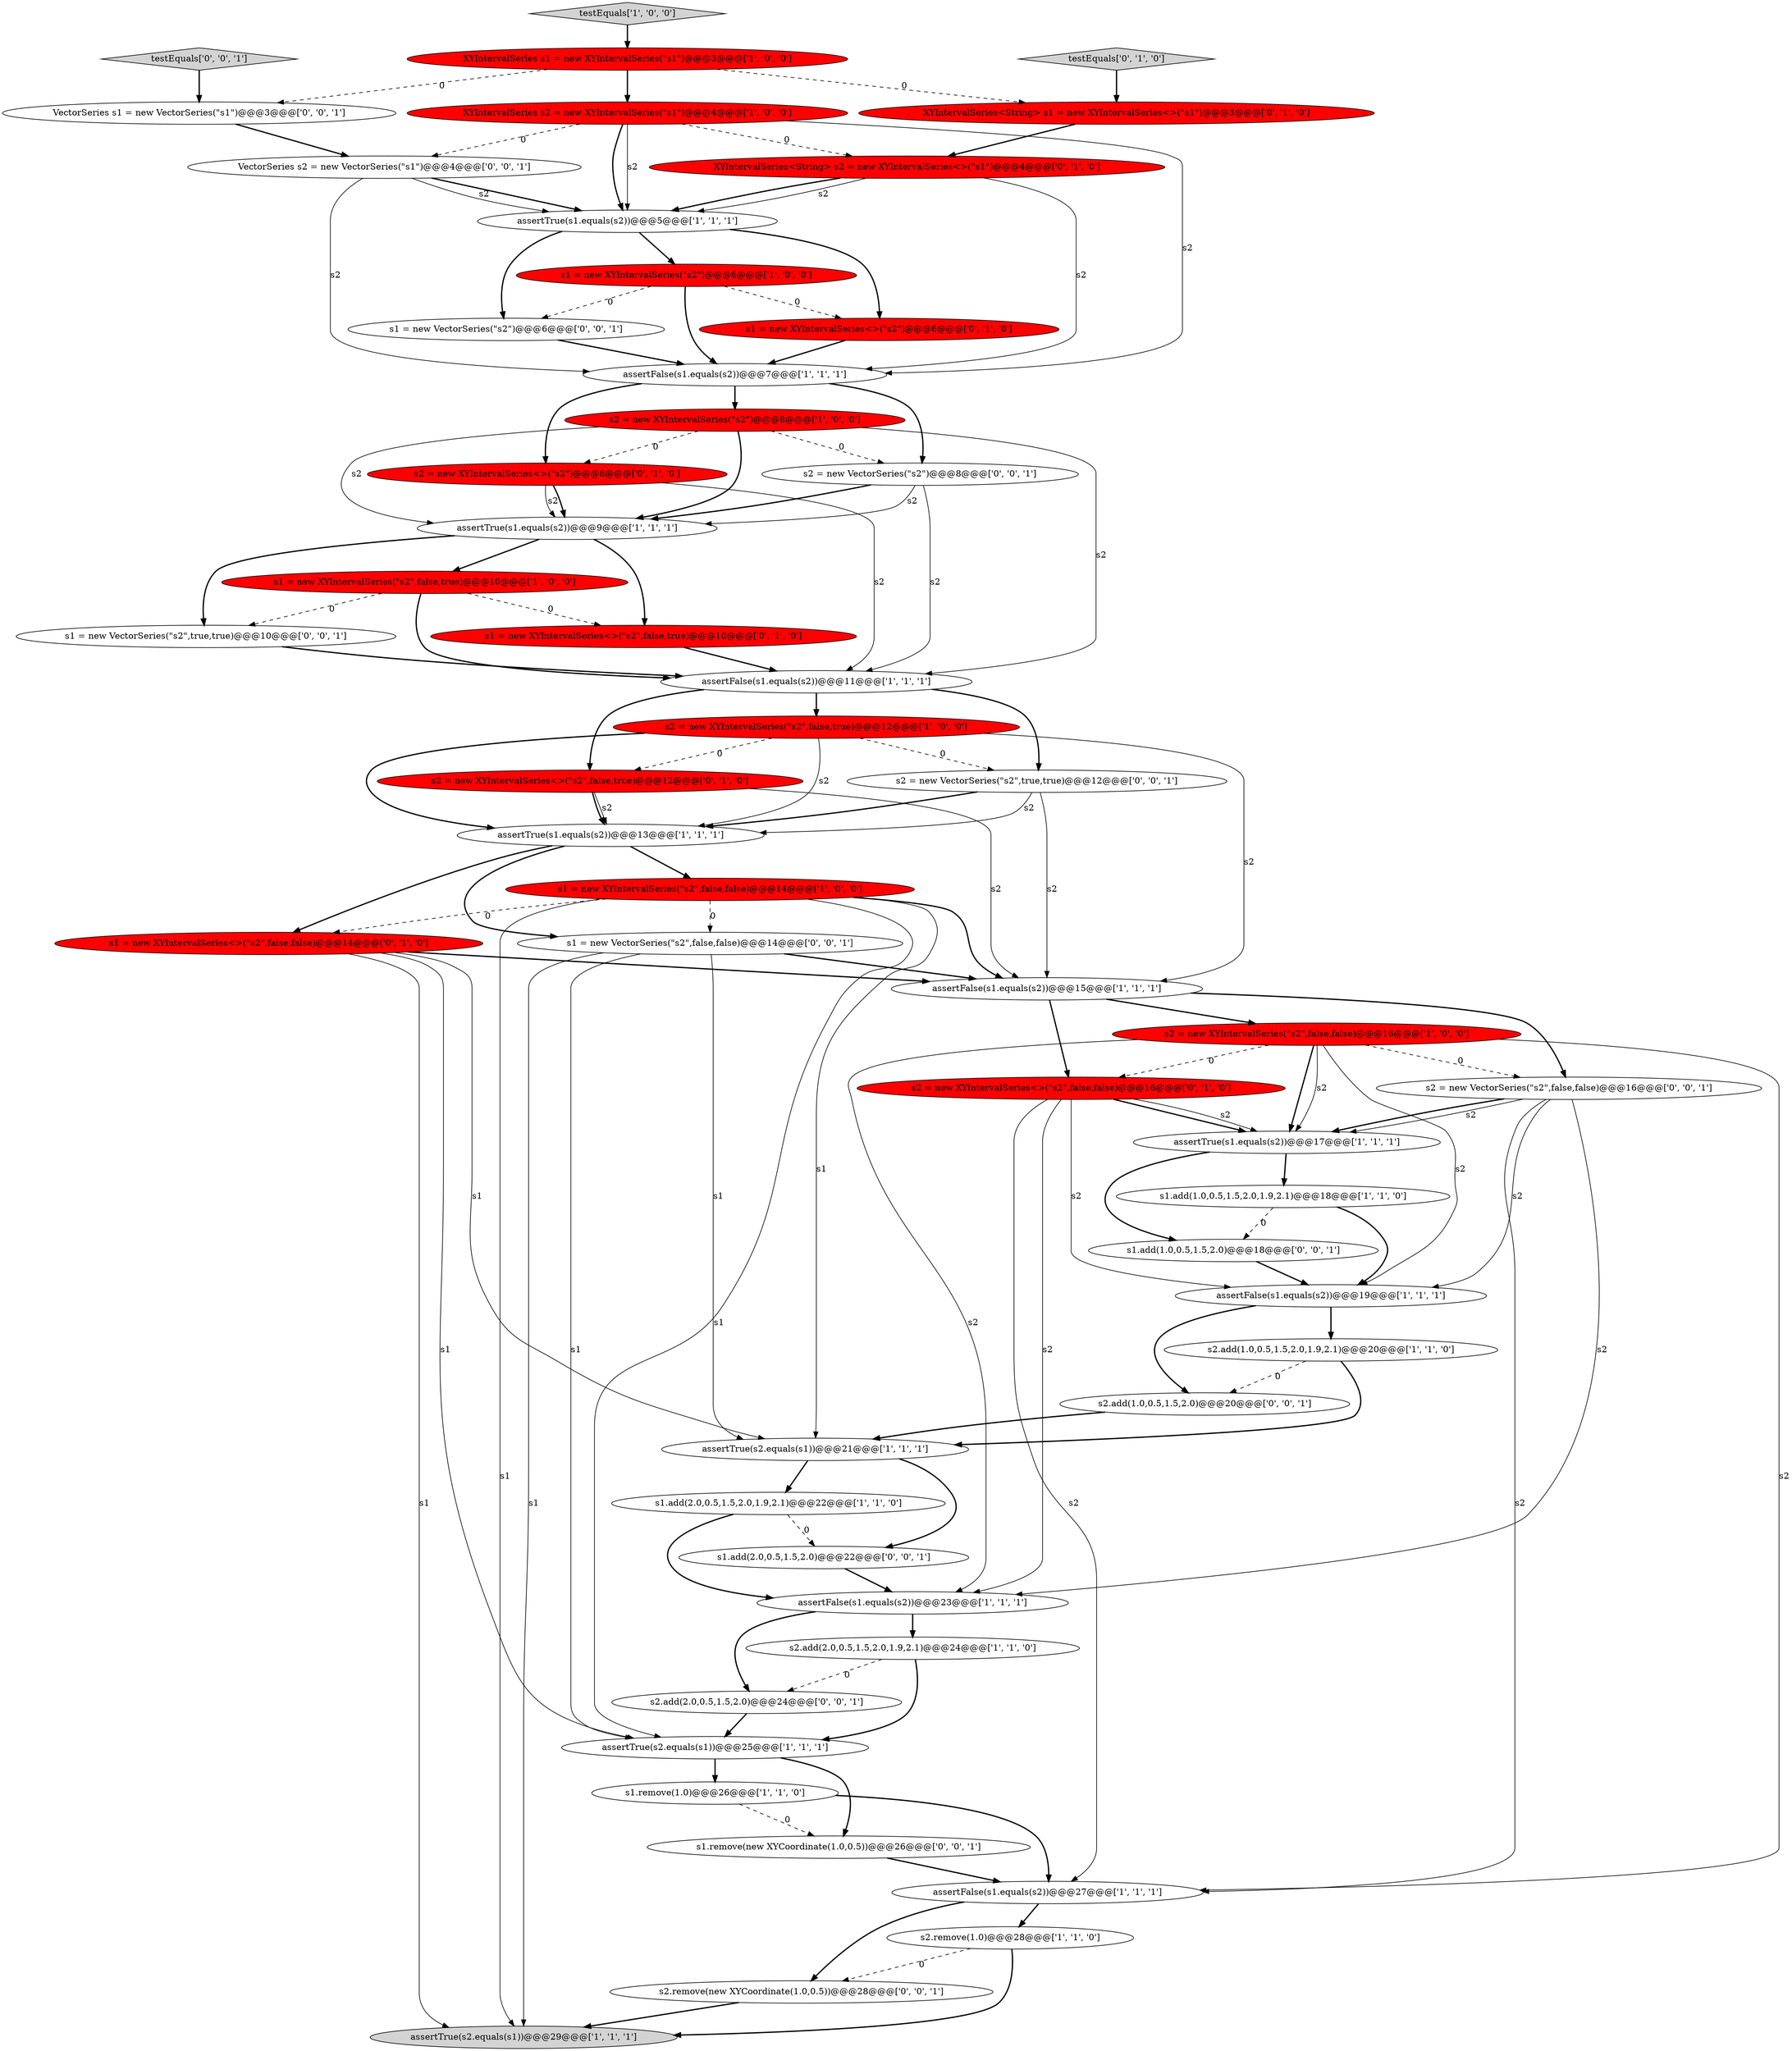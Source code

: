 digraph {
24 [style = filled, label = "assertFalse(s1.equals(s2))@@@19@@@['1', '1', '1']", fillcolor = white, shape = ellipse image = "AAA0AAABBB1BBB"];
46 [style = filled, label = "s2 = new VectorSeries(\"s2\",true,true)@@@12@@@['0', '0', '1']", fillcolor = white, shape = ellipse image = "AAA0AAABBB3BBB"];
4 [style = filled, label = "s2.remove(1.0)@@@28@@@['1', '1', '0']", fillcolor = white, shape = ellipse image = "AAA0AAABBB1BBB"];
2 [style = filled, label = "s1.add(2.0,0.5,1.5,2.0,1.9,2.1)@@@22@@@['1', '1', '0']", fillcolor = white, shape = ellipse image = "AAA0AAABBB1BBB"];
43 [style = filled, label = "s1 = new VectorSeries(\"s2\",true,true)@@@10@@@['0', '0', '1']", fillcolor = white, shape = ellipse image = "AAA0AAABBB3BBB"];
50 [style = filled, label = "s2.add(2.0,0.5,1.5,2.0)@@@24@@@['0', '0', '1']", fillcolor = white, shape = ellipse image = "AAA0AAABBB3BBB"];
6 [style = filled, label = "assertFalse(s1.equals(s2))@@@11@@@['1', '1', '1']", fillcolor = white, shape = ellipse image = "AAA0AAABBB1BBB"];
17 [style = filled, label = "testEquals['1', '0', '0']", fillcolor = lightgray, shape = diamond image = "AAA0AAABBB1BBB"];
49 [style = filled, label = "VectorSeries s2 = new VectorSeries(\"s1\")@@@4@@@['0', '0', '1']", fillcolor = white, shape = ellipse image = "AAA0AAABBB3BBB"];
22 [style = filled, label = "s2.add(1.0,0.5,1.5,2.0,1.9,2.1)@@@20@@@['1', '1', '0']", fillcolor = white, shape = ellipse image = "AAA0AAABBB1BBB"];
1 [style = filled, label = "assertTrue(s1.equals(s2))@@@13@@@['1', '1', '1']", fillcolor = white, shape = ellipse image = "AAA0AAABBB1BBB"];
0 [style = filled, label = "XYIntervalSeries s2 = new XYIntervalSeries(\"s1\")@@@4@@@['1', '0', '0']", fillcolor = red, shape = ellipse image = "AAA1AAABBB1BBB"];
29 [style = filled, label = "testEquals['0', '1', '0']", fillcolor = lightgray, shape = diamond image = "AAA0AAABBB2BBB"];
5 [style = filled, label = "s2 = new XYIntervalSeries(\"s2\",false,false)@@@16@@@['1', '0', '0']", fillcolor = red, shape = ellipse image = "AAA1AAABBB1BBB"];
16 [style = filled, label = "s1 = new XYIntervalSeries(\"s2\")@@@6@@@['1', '0', '0']", fillcolor = red, shape = ellipse image = "AAA1AAABBB1BBB"];
8 [style = filled, label = "assertTrue(s2.equals(s1))@@@21@@@['1', '1', '1']", fillcolor = white, shape = ellipse image = "AAA0AAABBB1BBB"];
21 [style = filled, label = "s2.add(2.0,0.5,1.5,2.0,1.9,2.1)@@@24@@@['1', '1', '0']", fillcolor = white, shape = ellipse image = "AAA0AAABBB1BBB"];
42 [style = filled, label = "s1.remove(new XYCoordinate(1.0,0.5))@@@26@@@['0', '0', '1']", fillcolor = white, shape = ellipse image = "AAA0AAABBB3BBB"];
38 [style = filled, label = "s1 = new VectorSeries(\"s2\")@@@6@@@['0', '0', '1']", fillcolor = white, shape = ellipse image = "AAA0AAABBB3BBB"];
9 [style = filled, label = "assertTrue(s1.equals(s2))@@@17@@@['1', '1', '1']", fillcolor = white, shape = ellipse image = "AAA0AAABBB1BBB"];
12 [style = filled, label = "s1 = new XYIntervalSeries(\"s2\",false,false)@@@14@@@['1', '0', '0']", fillcolor = red, shape = ellipse image = "AAA1AAABBB1BBB"];
44 [style = filled, label = "testEquals['0', '0', '1']", fillcolor = lightgray, shape = diamond image = "AAA0AAABBB3BBB"];
28 [style = filled, label = "s2 = new XYIntervalSeries<>(\"s2\",false,true)@@@12@@@['0', '1', '0']", fillcolor = red, shape = ellipse image = "AAA1AAABBB2BBB"];
25 [style = filled, label = "s1 = new XYIntervalSeries(\"s2\",false,true)@@@10@@@['1', '0', '0']", fillcolor = red, shape = ellipse image = "AAA1AAABBB1BBB"];
27 [style = filled, label = "assertTrue(s2.equals(s1))@@@25@@@['1', '1', '1']", fillcolor = white, shape = ellipse image = "AAA0AAABBB1BBB"];
47 [style = filled, label = "s2.remove(new XYCoordinate(1.0,0.5))@@@28@@@['0', '0', '1']", fillcolor = white, shape = ellipse image = "AAA0AAABBB3BBB"];
37 [style = filled, label = "s2.add(1.0,0.5,1.5,2.0)@@@20@@@['0', '0', '1']", fillcolor = white, shape = ellipse image = "AAA0AAABBB3BBB"];
30 [style = filled, label = "s1 = new XYIntervalSeries<>(\"s2\")@@@6@@@['0', '1', '0']", fillcolor = red, shape = ellipse image = "AAA1AAABBB2BBB"];
35 [style = filled, label = "XYIntervalSeries<String> s2 = new XYIntervalSeries<>(\"s1\")@@@4@@@['0', '1', '0']", fillcolor = red, shape = ellipse image = "AAA1AAABBB2BBB"];
39 [style = filled, label = "s2 = new VectorSeries(\"s2\",false,false)@@@16@@@['0', '0', '1']", fillcolor = white, shape = ellipse image = "AAA0AAABBB3BBB"];
41 [style = filled, label = "s2 = new VectorSeries(\"s2\")@@@8@@@['0', '0', '1']", fillcolor = white, shape = ellipse image = "AAA0AAABBB3BBB"];
11 [style = filled, label = "assertFalse(s1.equals(s2))@@@15@@@['1', '1', '1']", fillcolor = white, shape = ellipse image = "AAA0AAABBB1BBB"];
18 [style = filled, label = "assertTrue(s1.equals(s2))@@@5@@@['1', '1', '1']", fillcolor = white, shape = ellipse image = "AAA0AAABBB1BBB"];
3 [style = filled, label = "s1.remove(1.0)@@@26@@@['1', '1', '0']", fillcolor = white, shape = ellipse image = "AAA0AAABBB1BBB"];
10 [style = filled, label = "assertTrue(s1.equals(s2))@@@9@@@['1', '1', '1']", fillcolor = white, shape = ellipse image = "AAA0AAABBB1BBB"];
20 [style = filled, label = "s2 = new XYIntervalSeries(\"s2\",false,true)@@@12@@@['1', '0', '0']", fillcolor = red, shape = ellipse image = "AAA1AAABBB1BBB"];
48 [style = filled, label = "s1.add(2.0,0.5,1.5,2.0)@@@22@@@['0', '0', '1']", fillcolor = white, shape = ellipse image = "AAA0AAABBB3BBB"];
14 [style = filled, label = "assertFalse(s1.equals(s2))@@@7@@@['1', '1', '1']", fillcolor = white, shape = ellipse image = "AAA0AAABBB1BBB"];
15 [style = filled, label = "s2 = new XYIntervalSeries(\"s2\")@@@8@@@['1', '0', '0']", fillcolor = red, shape = ellipse image = "AAA1AAABBB1BBB"];
19 [style = filled, label = "XYIntervalSeries s1 = new XYIntervalSeries(\"s1\")@@@3@@@['1', '0', '0']", fillcolor = red, shape = ellipse image = "AAA1AAABBB1BBB"];
23 [style = filled, label = "assertFalse(s1.equals(s2))@@@23@@@['1', '1', '1']", fillcolor = white, shape = ellipse image = "AAA0AAABBB1BBB"];
26 [style = filled, label = "assertTrue(s2.equals(s1))@@@29@@@['1', '1', '1']", fillcolor = lightgray, shape = ellipse image = "AAA0AAABBB1BBB"];
32 [style = filled, label = "XYIntervalSeries<String> s1 = new XYIntervalSeries<>(\"s1\")@@@3@@@['0', '1', '0']", fillcolor = red, shape = ellipse image = "AAA1AAABBB2BBB"];
33 [style = filled, label = "s2 = new XYIntervalSeries<>(\"s2\")@@@8@@@['0', '1', '0']", fillcolor = red, shape = ellipse image = "AAA1AAABBB2BBB"];
40 [style = filled, label = "VectorSeries s1 = new VectorSeries(\"s1\")@@@3@@@['0', '0', '1']", fillcolor = white, shape = ellipse image = "AAA0AAABBB3BBB"];
51 [style = filled, label = "s1.add(1.0,0.5,1.5,2.0)@@@18@@@['0', '0', '1']", fillcolor = white, shape = ellipse image = "AAA0AAABBB3BBB"];
34 [style = filled, label = "s2 = new XYIntervalSeries<>(\"s2\",false,false)@@@16@@@['0', '1', '0']", fillcolor = red, shape = ellipse image = "AAA1AAABBB2BBB"];
45 [style = filled, label = "s1 = new VectorSeries(\"s2\",false,false)@@@14@@@['0', '0', '1']", fillcolor = white, shape = ellipse image = "AAA0AAABBB3BBB"];
7 [style = filled, label = "assertFalse(s1.equals(s2))@@@27@@@['1', '1', '1']", fillcolor = white, shape = ellipse image = "AAA0AAABBB1BBB"];
31 [style = filled, label = "s1 = new XYIntervalSeries<>(\"s2\",false,false)@@@14@@@['0', '1', '0']", fillcolor = red, shape = ellipse image = "AAA1AAABBB2BBB"];
36 [style = filled, label = "s1 = new XYIntervalSeries<>(\"s2\",false,true)@@@10@@@['0', '1', '0']", fillcolor = red, shape = ellipse image = "AAA1AAABBB2BBB"];
13 [style = filled, label = "s1.add(1.0,0.5,1.5,2.0,1.9,2.1)@@@18@@@['1', '1', '0']", fillcolor = white, shape = ellipse image = "AAA0AAABBB1BBB"];
39->23 [style = solid, label="s2"];
21->50 [style = dashed, label="0"];
32->35 [style = bold, label=""];
15->10 [style = bold, label=""];
40->49 [style = bold, label=""];
34->23 [style = solid, label="s2"];
34->9 [style = bold, label=""];
5->9 [style = bold, label=""];
39->9 [style = bold, label=""];
51->24 [style = bold, label=""];
12->31 [style = dashed, label="0"];
18->30 [style = bold, label=""];
25->43 [style = dashed, label="0"];
34->9 [style = solid, label="s2"];
25->6 [style = bold, label=""];
0->14 [style = solid, label="s2"];
12->8 [style = solid, label="s1"];
22->8 [style = bold, label=""];
2->23 [style = bold, label=""];
20->46 [style = dashed, label="0"];
25->36 [style = dashed, label="0"];
35->18 [style = solid, label="s2"];
47->26 [style = bold, label=""];
13->51 [style = dashed, label="0"];
15->33 [style = dashed, label="0"];
1->12 [style = bold, label=""];
33->6 [style = solid, label="s2"];
30->14 [style = bold, label=""];
16->14 [style = bold, label=""];
6->46 [style = bold, label=""];
45->26 [style = solid, label="s1"];
1->31 [style = bold, label=""];
0->49 [style = dashed, label="0"];
41->10 [style = solid, label="s2"];
18->38 [style = bold, label=""];
36->6 [style = bold, label=""];
9->51 [style = bold, label=""];
35->18 [style = bold, label=""];
33->10 [style = solid, label="s2"];
45->8 [style = solid, label="s1"];
12->11 [style = bold, label=""];
34->24 [style = solid, label="s2"];
5->24 [style = solid, label="s2"];
35->14 [style = solid, label="s2"];
5->39 [style = dashed, label="0"];
5->34 [style = dashed, label="0"];
31->11 [style = bold, label=""];
12->27 [style = solid, label="s1"];
45->11 [style = bold, label=""];
20->1 [style = solid, label="s2"];
2->48 [style = dashed, label="0"];
22->37 [style = dashed, label="0"];
3->7 [style = bold, label=""];
10->25 [style = bold, label=""];
39->24 [style = solid, label="s2"];
41->6 [style = solid, label="s2"];
29->32 [style = bold, label=""];
49->18 [style = bold, label=""];
14->15 [style = bold, label=""];
42->7 [style = bold, label=""];
19->32 [style = dashed, label="0"];
0->35 [style = dashed, label="0"];
1->45 [style = bold, label=""];
49->14 [style = solid, label="s2"];
31->26 [style = solid, label="s1"];
49->18 [style = solid, label="s2"];
12->45 [style = dashed, label="0"];
13->24 [style = bold, label=""];
10->43 [style = bold, label=""];
50->27 [style = bold, label=""];
21->27 [style = bold, label=""];
39->9 [style = solid, label="s2"];
31->8 [style = solid, label="s1"];
7->4 [style = bold, label=""];
20->1 [style = bold, label=""];
41->10 [style = bold, label=""];
15->41 [style = dashed, label="0"];
15->10 [style = solid, label="s2"];
46->11 [style = solid, label="s2"];
19->0 [style = bold, label=""];
6->20 [style = bold, label=""];
11->5 [style = bold, label=""];
48->23 [style = bold, label=""];
34->7 [style = solid, label="s2"];
15->6 [style = solid, label="s2"];
8->2 [style = bold, label=""];
16->30 [style = dashed, label="0"];
39->7 [style = solid, label="s2"];
0->18 [style = bold, label=""];
37->8 [style = bold, label=""];
0->18 [style = solid, label="s2"];
14->41 [style = bold, label=""];
19->40 [style = dashed, label="0"];
5->23 [style = solid, label="s2"];
23->50 [style = bold, label=""];
18->16 [style = bold, label=""];
16->38 [style = dashed, label="0"];
20->11 [style = solid, label="s2"];
7->47 [style = bold, label=""];
5->9 [style = solid, label="s2"];
27->3 [style = bold, label=""];
20->28 [style = dashed, label="0"];
44->40 [style = bold, label=""];
4->26 [style = bold, label=""];
5->7 [style = solid, label="s2"];
46->1 [style = solid, label="s2"];
4->47 [style = dashed, label="0"];
33->10 [style = bold, label=""];
28->1 [style = bold, label=""];
24->22 [style = bold, label=""];
17->19 [style = bold, label=""];
14->33 [style = bold, label=""];
43->6 [style = bold, label=""];
10->36 [style = bold, label=""];
38->14 [style = bold, label=""];
27->42 [style = bold, label=""];
8->48 [style = bold, label=""];
31->27 [style = solid, label="s1"];
11->34 [style = bold, label=""];
23->21 [style = bold, label=""];
46->1 [style = bold, label=""];
45->27 [style = solid, label="s1"];
24->37 [style = bold, label=""];
11->39 [style = bold, label=""];
28->1 [style = solid, label="s2"];
28->11 [style = solid, label="s2"];
3->42 [style = dashed, label="0"];
12->26 [style = solid, label="s1"];
6->28 [style = bold, label=""];
9->13 [style = bold, label=""];
}
